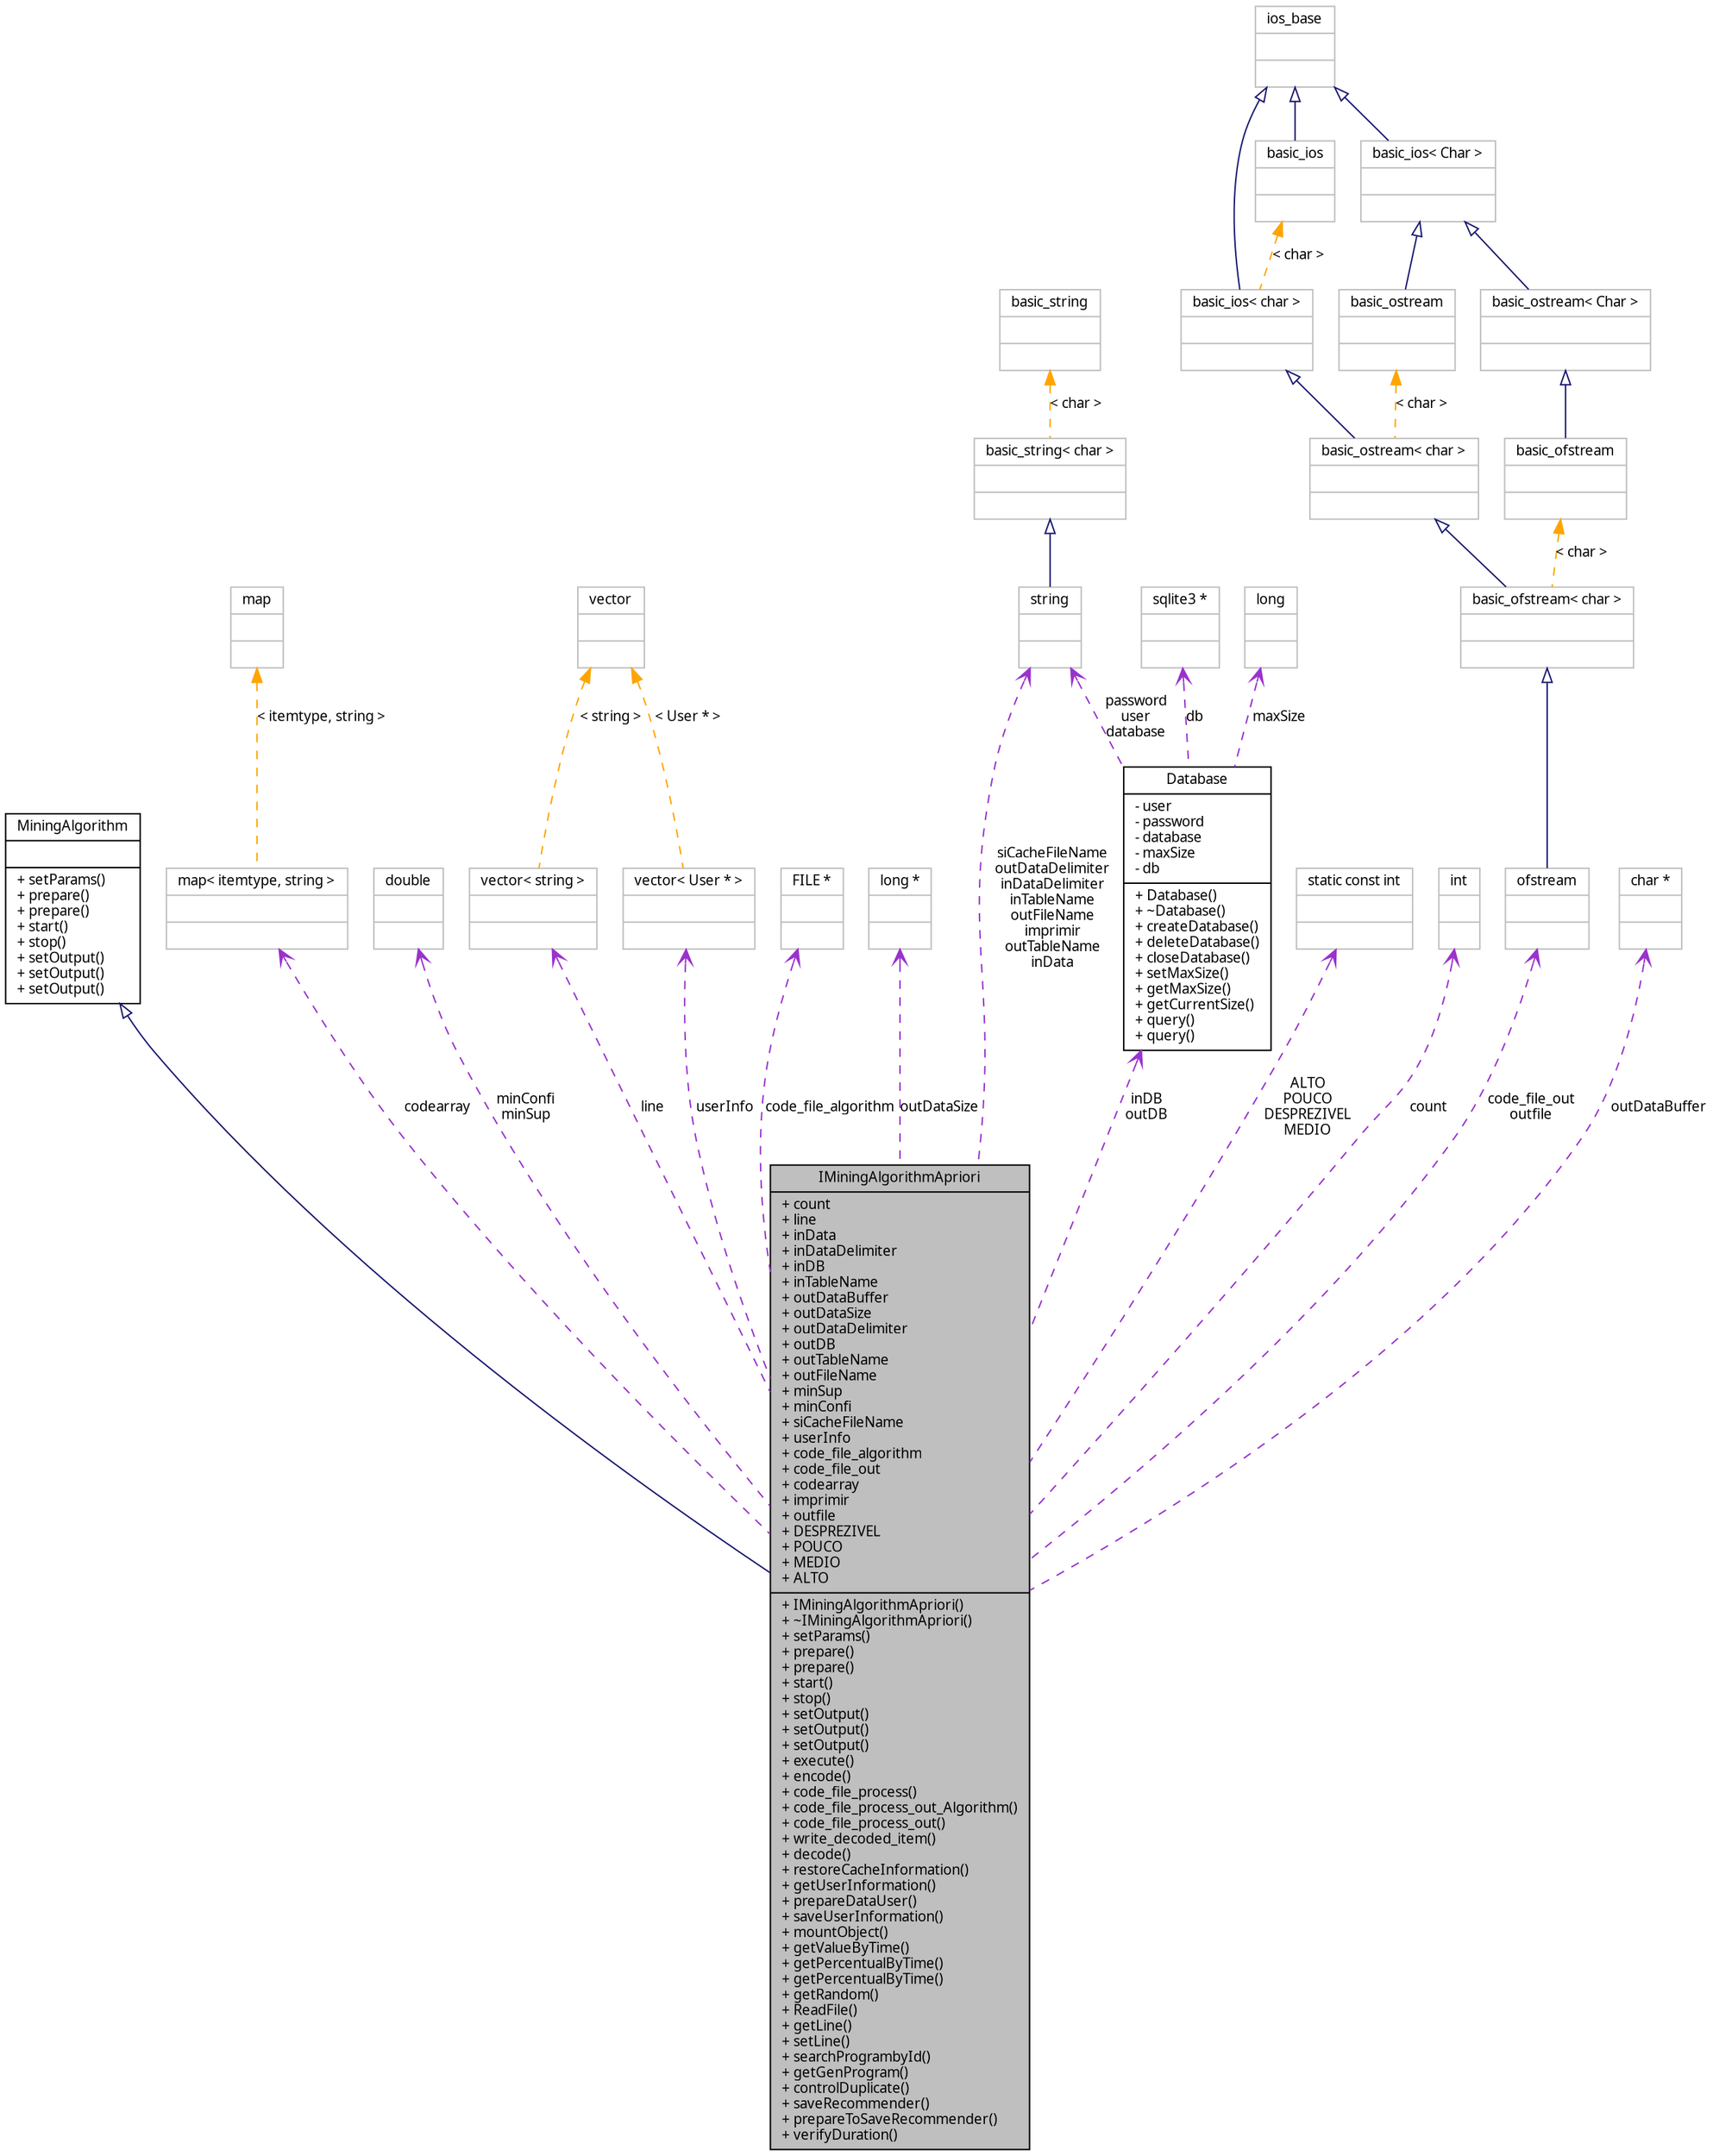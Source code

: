 digraph G
{
  edge [fontname="FreeSans.ttf",fontsize=10,labelfontname="FreeSans.ttf",labelfontsize=10];
  node [fontname="FreeSans.ttf",fontsize=10,shape=record];
  Node1 [label="{IMiningAlgorithmApriori\n|+ count\l+ line\l+ inData\l+ inDataDelimiter\l+ inDB\l+ inTableName\l+ outDataBuffer\l+ outDataSize\l+ outDataDelimiter\l+ outDB\l+ outTableName\l+ outFileName\l+ minSup\l+ minConfi\l+ siCacheFileName\l+ userInfo\l+ code_file_algorithm\l+ code_file_out\l+ codearray\l+ imprimir\l+ outfile\l+ DESPREZIVEL\l+ POUCO\l+ MEDIO\l+ ALTO\l|+ IMiningAlgorithmApriori()\l+ ~IMiningAlgorithmApriori()\l+ setParams()\l+ prepare()\l+ prepare()\l+ start()\l+ stop()\l+ setOutput()\l+ setOutput()\l+ setOutput()\l+ execute()\l+ encode()\l+ code_file_process()\l+ code_file_process_out_Algorithm()\l+ code_file_process_out()\l+ write_decoded_item()\l+ decode()\l+ restoreCacheInformation()\l+ getUserInformation()\l+ prepareDataUser()\l+ saveUserInformation()\l+ mountObject()\l+ getValueByTime()\l+ getPercentualByTime()\l+ getPercentualByTime()\l+ getRandom()\l+ ReadFile()\l+ getLine()\l+ setLine()\l+ searchProgrambyId()\l+ getGenProgram()\l+ controlDuplicate()\l+ saveRecommender()\l+ prepareToSaveRecommender()\l+ verifyDuration()\l}",height=0.2,width=0.4,color="black", fillcolor="grey75", style="filled" fontcolor="black"];
  Node2 -> Node1 [dir=back,color="midnightblue",fontsize=10,style="solid",arrowtail="empty",fontname="FreeSans.ttf"];
  Node2 [label="{MiningAlgorithm\n||+ setParams()\l+ prepare()\l+ prepare()\l+ start()\l+ stop()\l+ setOutput()\l+ setOutput()\l+ setOutput()\l}",height=0.2,width=0.4,color="black", fillcolor="white", style="filled",URL="$classbr_1_1ufscar_1_1lince_1_1ginga_1_1recommender_1_1MiningAlgorithm.html"];
  Node3 -> Node1 [dir=back,color="darkorchid3",fontsize=10,style="dashed",label="codearray",arrowtail="open",fontname="FreeSans.ttf"];
  Node3 [label="{map\< itemtype, string \>\n||}",height=0.2,width=0.4,color="grey75", fillcolor="white", style="filled"];
  Node4 -> Node3 [dir=back,color="orange",fontsize=10,style="dashed",label="\< itemtype, string \>",fontname="FreeSans.ttf"];
  Node4 [label="{map\n||}",height=0.2,width=0.4,color="grey75", fillcolor="white", style="filled",tooltip="STL class."];
  Node5 -> Node1 [dir=back,color="darkorchid3",fontsize=10,style="dashed",label="minConfi\nminSup",arrowtail="open",fontname="FreeSans.ttf"];
  Node5 [label="{double\n||}",height=0.2,width=0.4,color="grey75", fillcolor="white", style="filled"];
  Node6 -> Node1 [dir=back,color="darkorchid3",fontsize=10,style="dashed",label="line",arrowtail="open",fontname="FreeSans.ttf"];
  Node6 [label="{vector\< string \>\n||}",height=0.2,width=0.4,color="grey75", fillcolor="white", style="filled"];
  Node7 -> Node6 [dir=back,color="orange",fontsize=10,style="dashed",label="\< string \>",fontname="FreeSans.ttf"];
  Node7 [label="{vector\n||}",height=0.2,width=0.4,color="grey75", fillcolor="white", style="filled",tooltip="STL class."];
  Node8 -> Node1 [dir=back,color="darkorchid3",fontsize=10,style="dashed",label="userInfo",arrowtail="open",fontname="FreeSans.ttf"];
  Node8 [label="{vector\< User * \>\n||}",height=0.2,width=0.4,color="grey75", fillcolor="white", style="filled"];
  Node7 -> Node8 [dir=back,color="orange",fontsize=10,style="dashed",label="\< User * \>",fontname="FreeSans.ttf"];
  Node9 -> Node1 [dir=back,color="darkorchid3",fontsize=10,style="dashed",label="code_file_algorithm",arrowtail="open",fontname="FreeSans.ttf"];
  Node9 [label="{FILE *\n||}",height=0.2,width=0.4,color="grey75", fillcolor="white", style="filled"];
  Node10 -> Node1 [dir=back,color="darkorchid3",fontsize=10,style="dashed",label="outDataSize",arrowtail="open",fontname="FreeSans.ttf"];
  Node10 [label="{long *\n||}",height=0.2,width=0.4,color="grey75", fillcolor="white", style="filled"];
  Node11 -> Node1 [dir=back,color="darkorchid3",fontsize=10,style="dashed",label="inDB\noutDB",arrowtail="open",fontname="FreeSans.ttf"];
  Node11 [label="{Database\n|- user\l- password\l- database\l- maxSize\l- db\l|+ Database()\l+ ~Database()\l+ createDatabase()\l+ deleteDatabase()\l+ closeDatabase()\l+ setMaxSize()\l+ getMaxSize()\l+ getCurrentSize()\l+ query()\l+ query()\l}",height=0.2,width=0.4,color="black", fillcolor="white", style="filled",URL="$classbr_1_1ufscar_1_1lince_1_1ginga_1_1recommender_1_1Database.html"];
  Node12 -> Node11 [dir=back,color="darkorchid3",fontsize=10,style="dashed",label="password\nuser\ndatabase",arrowtail="open",fontname="FreeSans.ttf"];
  Node12 [label="{string\n||}",height=0.2,width=0.4,color="grey75", fillcolor="white", style="filled",tooltip="STL class."];
  Node13 -> Node12 [dir=back,color="midnightblue",fontsize=10,style="solid",arrowtail="empty",fontname="FreeSans.ttf"];
  Node13 [label="{basic_string\< char \>\n||}",height=0.2,width=0.4,color="grey75", fillcolor="white", style="filled"];
  Node14 -> Node13 [dir=back,color="orange",fontsize=10,style="dashed",label="\< char \>",fontname="FreeSans.ttf"];
  Node14 [label="{basic_string\n||}",height=0.2,width=0.4,color="grey75", fillcolor="white", style="filled",tooltip="STL class."];
  Node15 -> Node11 [dir=back,color="darkorchid3",fontsize=10,style="dashed",label="db",arrowtail="open",fontname="FreeSans.ttf"];
  Node15 [label="{sqlite3 *\n||}",height=0.2,width=0.4,color="grey75", fillcolor="white", style="filled"];
  Node16 -> Node11 [dir=back,color="darkorchid3",fontsize=10,style="dashed",label="maxSize",arrowtail="open",fontname="FreeSans.ttf"];
  Node16 [label="{long\n||}",height=0.2,width=0.4,color="grey75", fillcolor="white", style="filled"];
  Node17 -> Node1 [dir=back,color="darkorchid3",fontsize=10,style="dashed",label="ALTO\nPOUCO\nDESPREZIVEL\nMEDIO",arrowtail="open",fontname="FreeSans.ttf"];
  Node17 [label="{static const int\n||}",height=0.2,width=0.4,color="grey75", fillcolor="white", style="filled"];
  Node18 -> Node1 [dir=back,color="darkorchid3",fontsize=10,style="dashed",label="count",arrowtail="open",fontname="FreeSans.ttf"];
  Node18 [label="{int\n||}",height=0.2,width=0.4,color="grey75", fillcolor="white", style="filled"];
  Node12 -> Node1 [dir=back,color="darkorchid3",fontsize=10,style="dashed",label="siCacheFileName\noutDataDelimiter\ninDataDelimiter\ninTableName\noutFileName\nimprimir\noutTableName\ninData",arrowtail="open",fontname="FreeSans.ttf"];
  Node19 -> Node1 [dir=back,color="darkorchid3",fontsize=10,style="dashed",label="code_file_out\noutfile",arrowtail="open",fontname="FreeSans.ttf"];
  Node19 [label="{ofstream\n||}",height=0.2,width=0.4,color="grey75", fillcolor="white", style="filled",tooltip="STL class."];
  Node20 -> Node19 [dir=back,color="midnightblue",fontsize=10,style="solid",arrowtail="empty",fontname="FreeSans.ttf"];
  Node20 [label="{basic_ofstream\< char \>\n||}",height=0.2,width=0.4,color="grey75", fillcolor="white", style="filled"];
  Node21 -> Node20 [dir=back,color="midnightblue",fontsize=10,style="solid",arrowtail="empty",fontname="FreeSans.ttf"];
  Node21 [label="{basic_ostream\< char \>\n||}",height=0.2,width=0.4,color="grey75", fillcolor="white", style="filled"];
  Node22 -> Node21 [dir=back,color="midnightblue",fontsize=10,style="solid",arrowtail="empty",fontname="FreeSans.ttf"];
  Node22 [label="{basic_ios\< char \>\n||}",height=0.2,width=0.4,color="grey75", fillcolor="white", style="filled"];
  Node23 -> Node22 [dir=back,color="midnightblue",fontsize=10,style="solid",arrowtail="empty",fontname="FreeSans.ttf"];
  Node23 [label="{ios_base\n||}",height=0.2,width=0.4,color="grey75", fillcolor="white", style="filled",tooltip="STL class."];
  Node24 -> Node22 [dir=back,color="orange",fontsize=10,style="dashed",label="\< char \>",fontname="FreeSans.ttf"];
  Node24 [label="{basic_ios\n||}",height=0.2,width=0.4,color="grey75", fillcolor="white", style="filled",tooltip="STL class."];
  Node23 -> Node24 [dir=back,color="midnightblue",fontsize=10,style="solid",arrowtail="empty",fontname="FreeSans.ttf"];
  Node25 -> Node21 [dir=back,color="orange",fontsize=10,style="dashed",label="\< char \>",fontname="FreeSans.ttf"];
  Node25 [label="{basic_ostream\n||}",height=0.2,width=0.4,color="grey75", fillcolor="white", style="filled",tooltip="STL class."];
  Node26 -> Node25 [dir=back,color="midnightblue",fontsize=10,style="solid",arrowtail="empty",fontname="FreeSans.ttf"];
  Node26 [label="{basic_ios\< Char \>\n||}",height=0.2,width=0.4,color="grey75", fillcolor="white", style="filled",tooltip="STL class."];
  Node23 -> Node26 [dir=back,color="midnightblue",fontsize=10,style="solid",arrowtail="empty",fontname="FreeSans.ttf"];
  Node27 -> Node20 [dir=back,color="orange",fontsize=10,style="dashed",label="\< char \>",fontname="FreeSans.ttf"];
  Node27 [label="{basic_ofstream\n||}",height=0.2,width=0.4,color="grey75", fillcolor="white", style="filled",tooltip="STL class."];
  Node28 -> Node27 [dir=back,color="midnightblue",fontsize=10,style="solid",arrowtail="empty",fontname="FreeSans.ttf"];
  Node28 [label="{basic_ostream\< Char \>\n||}",height=0.2,width=0.4,color="grey75", fillcolor="white", style="filled",tooltip="STL class."];
  Node26 -> Node28 [dir=back,color="midnightblue",fontsize=10,style="solid",arrowtail="empty",fontname="FreeSans.ttf"];
  Node29 -> Node1 [dir=back,color="darkorchid3",fontsize=10,style="dashed",label="outDataBuffer",arrowtail="open",fontname="FreeSans.ttf"];
  Node29 [label="{char *\n||}",height=0.2,width=0.4,color="grey75", fillcolor="white", style="filled"];
}
